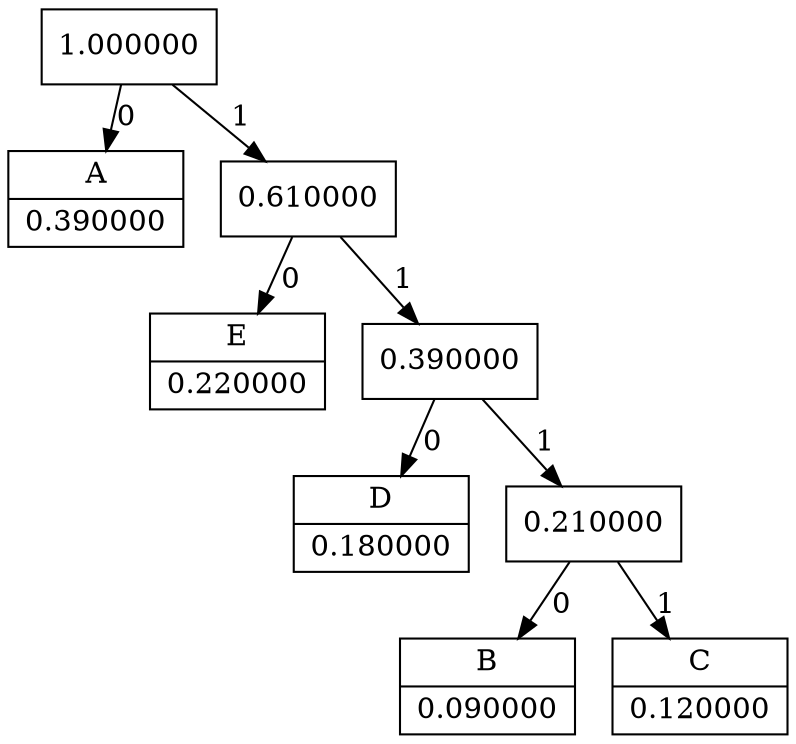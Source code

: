digraph G {
    edge [label=0]
    graph [ranksep=0];
    node [shape=record];
    1.000000 -> A;
    1.000000 -> 0.610000 [label=1];
    A [label="{A|0.390000}"];
    0.610000 -> E;
    0.610000 -> 0.390000 [label=1];
    E [label="{E|0.220000}"];
    0.390000 -> D;
    0.390000 -> 0.210000 [label=1];
    D [label="{D|0.180000}"];
    0.210000 -> B;
    0.210000 -> C [label=1];
    B [label="{B|0.090000}"];
    C [label="{C|0.120000}"];
}